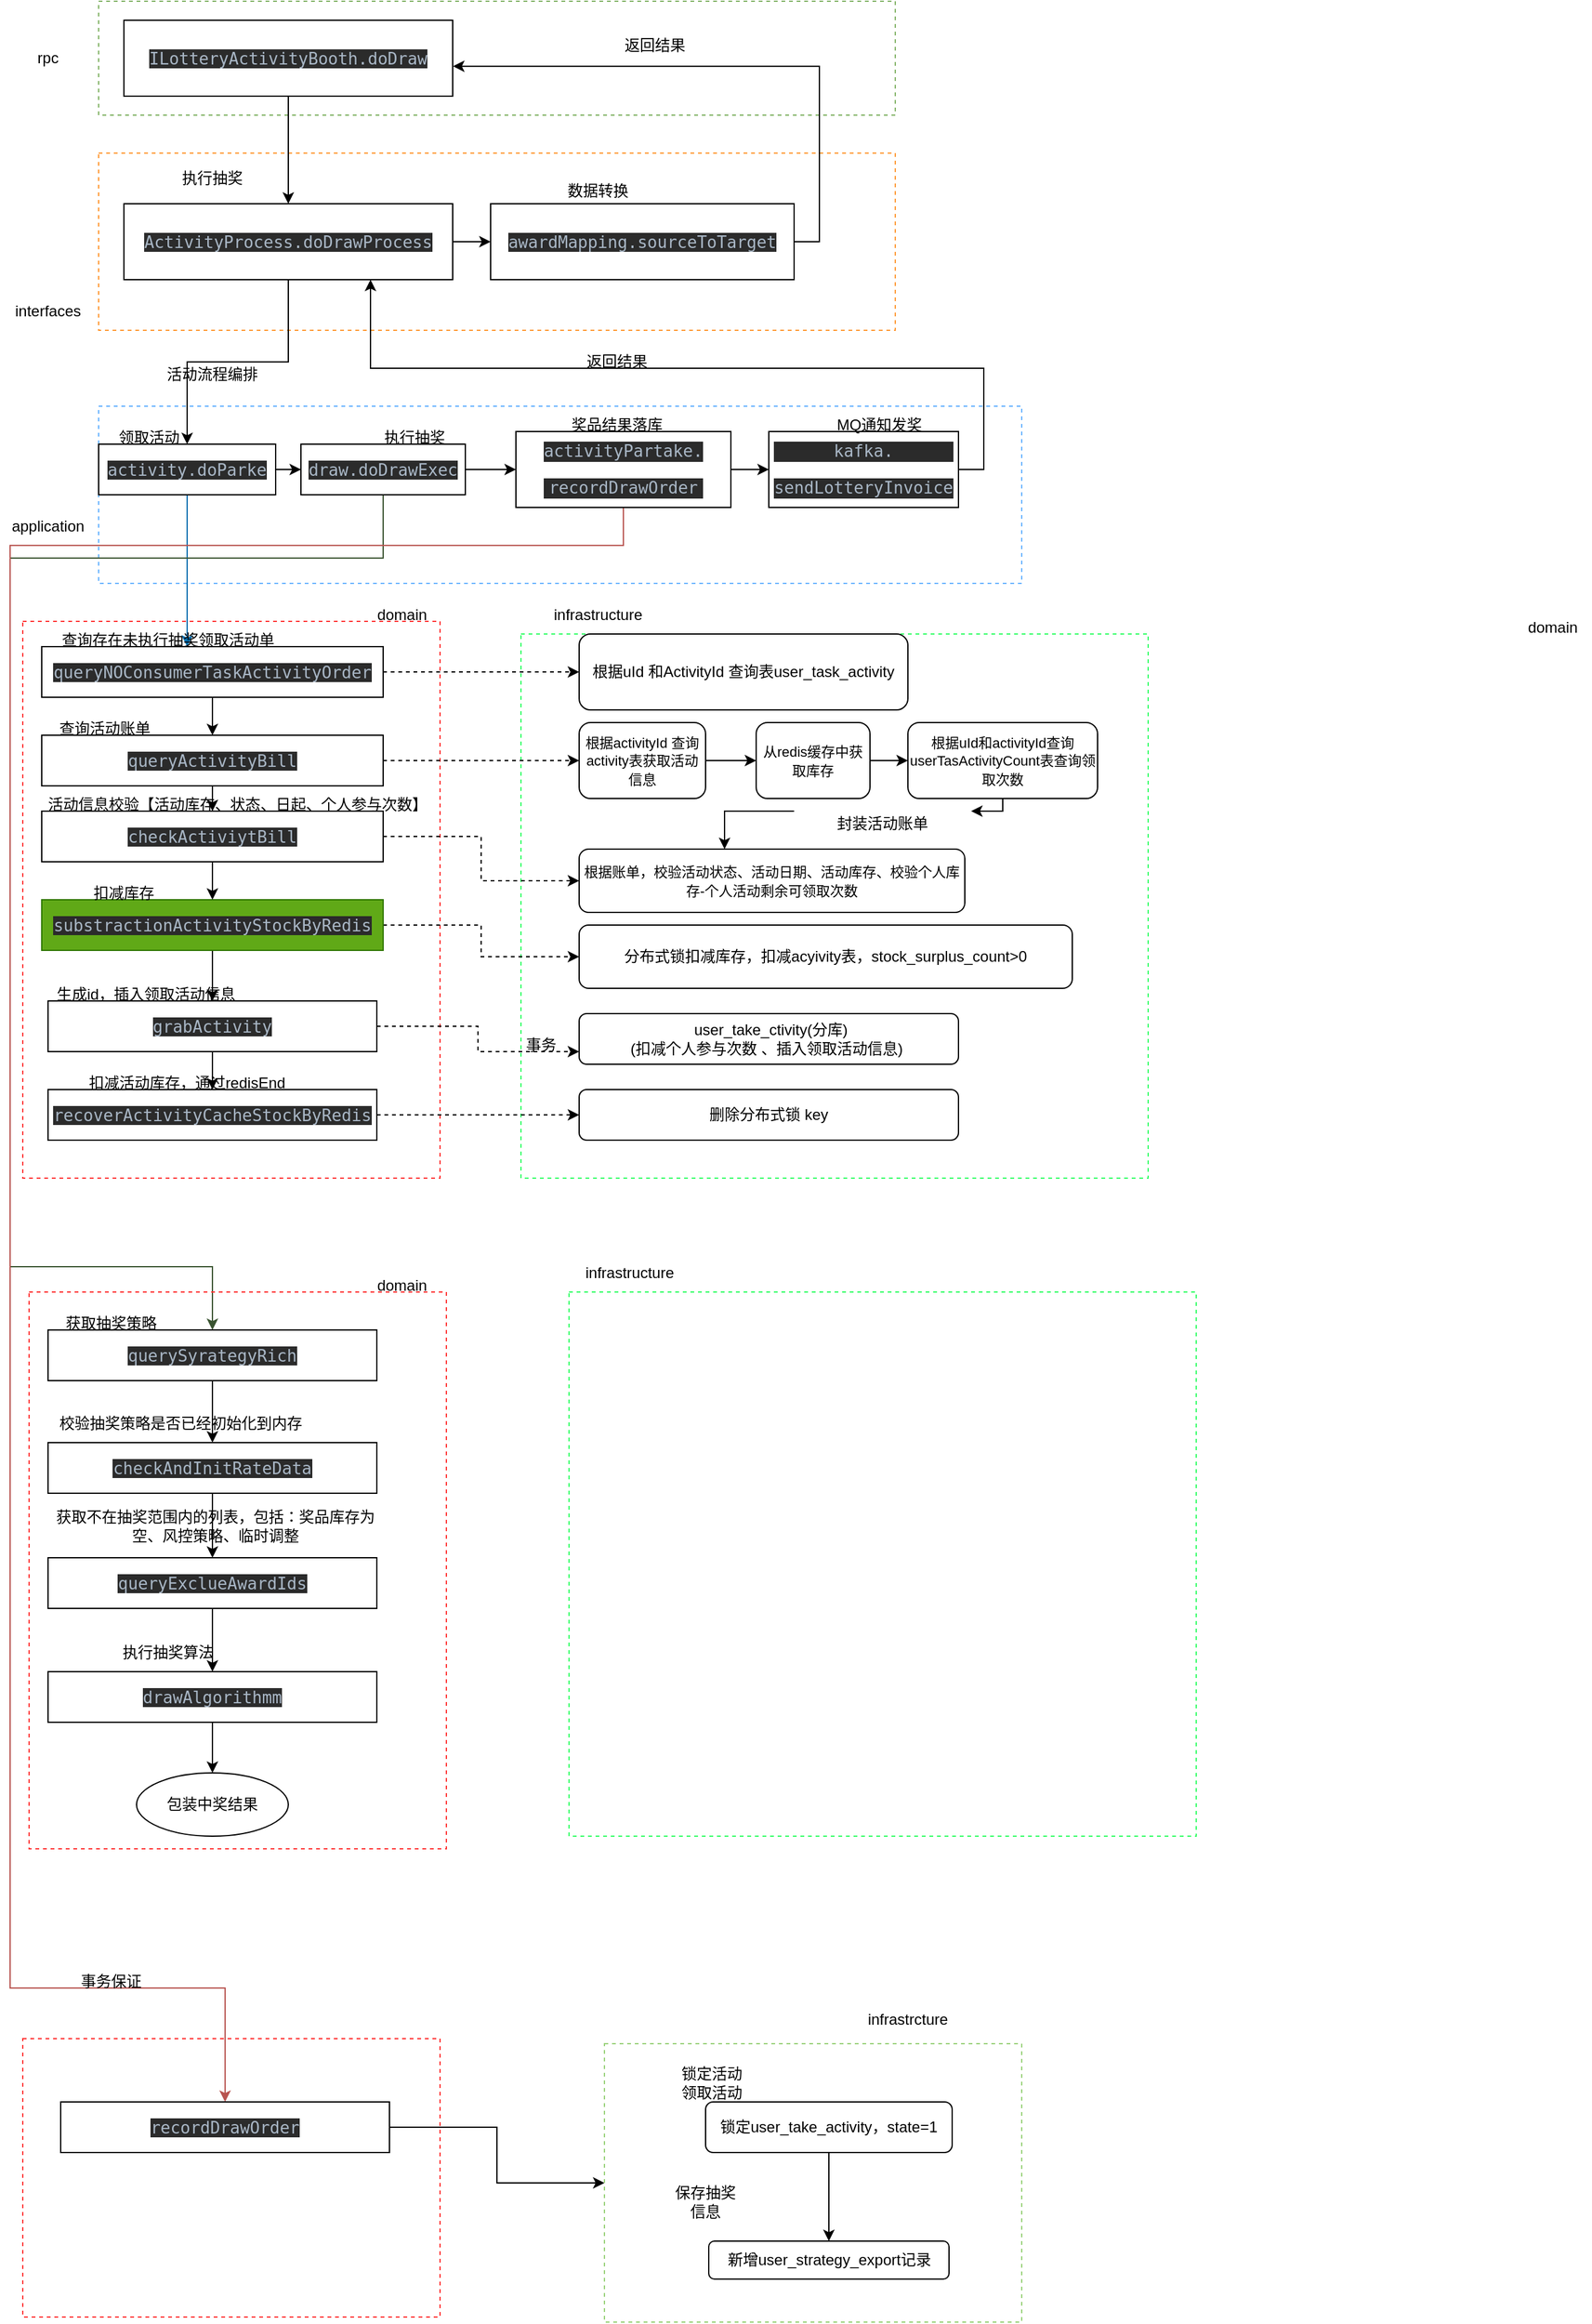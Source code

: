 <mxfile version="21.1.0" type="github">
  <diagram name="Page-1" id="397XtpELp0BZya12UyQO">
    <mxGraphModel dx="934" dy="449" grid="1" gridSize="10" guides="1" tooltips="1" connect="1" arrows="1" fold="1" page="1" pageScale="1" pageWidth="827" pageHeight="1169" math="0" shadow="0">
      <root>
        <mxCell id="0" />
        <mxCell id="1" parent="0" />
        <mxCell id="pDx0QRTIZcKYgERC59iP-1" value="" style="rounded=0;whiteSpace=wrap;html=1;fillColor=none;dashed=1;strokeColor=#82b366;" parent="1" vertex="1">
          <mxGeometry x="80" y="30" width="630" height="90" as="geometry" />
        </mxCell>
        <mxCell id="pDx0QRTIZcKYgERC59iP-2" value="rpc" style="text;html=1;strokeColor=none;fillColor=none;align=center;verticalAlign=middle;whiteSpace=wrap;rounded=0;" parent="1" vertex="1">
          <mxGeometry x="10" y="60" width="60" height="30" as="geometry" />
        </mxCell>
        <mxCell id="pDx0QRTIZcKYgERC59iP-3" value="" style="rounded=0;whiteSpace=wrap;html=1;fillColor=none;dashed=1;strokeColor=#FF9933;" parent="1" vertex="1">
          <mxGeometry x="80" y="150" width="630" height="140" as="geometry" />
        </mxCell>
        <mxCell id="pDx0QRTIZcKYgERC59iP-4" value="interfaces" style="text;html=1;strokeColor=none;fillColor=none;align=center;verticalAlign=middle;whiteSpace=wrap;rounded=0;" parent="1" vertex="1">
          <mxGeometry x="10" y="260" width="60" height="30" as="geometry" />
        </mxCell>
        <mxCell id="pDx0QRTIZcKYgERC59iP-6" value="" style="rounded=0;whiteSpace=wrap;html=1;fillColor=none;dashed=1;strokeColor=#66B2FF;" parent="1" vertex="1">
          <mxGeometry x="80" y="350" width="730" height="140" as="geometry" />
        </mxCell>
        <mxCell id="pDx0QRTIZcKYgERC59iP-7" value="application" style="text;html=1;strokeColor=none;fillColor=none;align=center;verticalAlign=middle;whiteSpace=wrap;rounded=0;" parent="1" vertex="1">
          <mxGeometry x="10" y="430" width="60" height="30" as="geometry" />
        </mxCell>
        <mxCell id="pDx0QRTIZcKYgERC59iP-8" value="" style="rounded=0;whiteSpace=wrap;html=1;fillColor=none;dashed=1;strokeColor=#ff3333;" parent="1" vertex="1">
          <mxGeometry x="20" y="520" width="330" height="440" as="geometry" />
        </mxCell>
        <mxCell id="pDx0QRTIZcKYgERC59iP-9" value="domain" style="text;html=1;strokeColor=none;fillColor=none;align=center;verticalAlign=middle;whiteSpace=wrap;rounded=0;" parent="1" vertex="1">
          <mxGeometry x="290" y="500" width="60" height="30" as="geometry" />
        </mxCell>
        <mxCell id="pDx0QRTIZcKYgERC59iP-10" value="" style="rounded=0;whiteSpace=wrap;html=1;fillColor=none;dashed=1;strokeColor=#33ff66;" parent="1" vertex="1">
          <mxGeometry x="414" y="530" width="496" height="430" as="geometry" />
        </mxCell>
        <mxCell id="pDx0QRTIZcKYgERC59iP-19" value="" style="edgeStyle=orthogonalEdgeStyle;rounded=0;orthogonalLoop=1;jettySize=auto;html=1;" parent="1" source="pDx0QRTIZcKYgERC59iP-12" target="pDx0QRTIZcKYgERC59iP-18" edge="1">
          <mxGeometry relative="1" as="geometry" />
        </mxCell>
        <mxCell id="pDx0QRTIZcKYgERC59iP-28" value="" style="edgeStyle=orthogonalEdgeStyle;rounded=0;orthogonalLoop=1;jettySize=auto;html=1;" parent="1" source="pDx0QRTIZcKYgERC59iP-12" target="pDx0QRTIZcKYgERC59iP-27" edge="1">
          <mxGeometry relative="1" as="geometry" />
        </mxCell>
        <mxCell id="pDx0QRTIZcKYgERC59iP-12" value="&lt;pre style=&quot;border-color: var(--border-color); background-color: rgb(43, 43, 43); color: rgb(169, 183, 198); font-family: &amp;quot;JetBrains Mono&amp;quot;, monospace; font-size: 9.8pt;&quot;&gt;ActivityProcess.doDrawProcess&lt;/pre&gt;" style="rounded=0;whiteSpace=wrap;html=1;" parent="1" vertex="1">
          <mxGeometry x="100" y="190" width="260" height="60" as="geometry" />
        </mxCell>
        <mxCell id="pDx0QRTIZcKYgERC59iP-14" style="edgeStyle=orthogonalEdgeStyle;rounded=0;orthogonalLoop=1;jettySize=auto;html=1;" parent="1" source="pDx0QRTIZcKYgERC59iP-13" target="pDx0QRTIZcKYgERC59iP-12" edge="1">
          <mxGeometry relative="1" as="geometry" />
        </mxCell>
        <mxCell id="pDx0QRTIZcKYgERC59iP-13" value="&lt;pre style=&quot;background-color:#2b2b2b;color:#a9b7c6;font-family:&#39;JetBrains Mono&#39;,monospace;font-size:9.8pt;&quot;&gt;ILotteryActivityBooth.doDraw&lt;/pre&gt;" style="rounded=0;whiteSpace=wrap;html=1;" parent="1" vertex="1">
          <mxGeometry x="100" y="45" width="260" height="60" as="geometry" />
        </mxCell>
        <mxCell id="pDx0QRTIZcKYgERC59iP-23" style="edgeStyle=orthogonalEdgeStyle;rounded=0;orthogonalLoop=1;jettySize=auto;html=1;entryX=1.001;entryY=0.606;entryDx=0;entryDy=0;entryPerimeter=0;" parent="1" source="pDx0QRTIZcKYgERC59iP-18" target="pDx0QRTIZcKYgERC59iP-13" edge="1">
          <mxGeometry relative="1" as="geometry">
            <Array as="points">
              <mxPoint x="650" y="220" />
              <mxPoint x="650" y="81" />
            </Array>
          </mxGeometry>
        </mxCell>
        <mxCell id="pDx0QRTIZcKYgERC59iP-18" value="&lt;pre style=&quot;border-color: var(--border-color); background-color: rgb(43, 43, 43); color: rgb(169, 183, 198); font-family: &amp;quot;JetBrains Mono&amp;quot;, monospace; font-size: 9.8pt;&quot;&gt;awardMapping.sourceToTarget&lt;/pre&gt;" style="whiteSpace=wrap;html=1;rounded=0;" parent="1" vertex="1">
          <mxGeometry x="390" y="190" width="240" height="60" as="geometry" />
        </mxCell>
        <mxCell id="pDx0QRTIZcKYgERC59iP-20" value="执行抽奖" style="text;html=1;strokeColor=none;fillColor=none;align=center;verticalAlign=middle;whiteSpace=wrap;rounded=0;" parent="1" vertex="1">
          <mxGeometry x="140" y="160" width="60" height="20" as="geometry" />
        </mxCell>
        <mxCell id="pDx0QRTIZcKYgERC59iP-21" value="数据转换" style="text;html=1;strokeColor=none;fillColor=none;align=center;verticalAlign=middle;whiteSpace=wrap;rounded=0;" parent="1" vertex="1">
          <mxGeometry x="440" y="170" width="70" height="20" as="geometry" />
        </mxCell>
        <mxCell id="pDx0QRTIZcKYgERC59iP-24" value="返回结果" style="text;html=1;strokeColor=none;fillColor=none;align=center;verticalAlign=middle;whiteSpace=wrap;rounded=0;" parent="1" vertex="1">
          <mxGeometry x="490" y="50" width="60" height="30" as="geometry" />
        </mxCell>
        <mxCell id="pDx0QRTIZcKYgERC59iP-31" value="" style="edgeStyle=orthogonalEdgeStyle;rounded=0;orthogonalLoop=1;jettySize=auto;html=1;" parent="1" source="pDx0QRTIZcKYgERC59iP-27" target="pDx0QRTIZcKYgERC59iP-30" edge="1">
          <mxGeometry relative="1" as="geometry" />
        </mxCell>
        <mxCell id="pDx0QRTIZcKYgERC59iP-55" style="edgeStyle=orthogonalEdgeStyle;rounded=0;orthogonalLoop=1;jettySize=auto;html=1;fillColor=#1ba1e2;strokeColor=#006EAF;" parent="1" source="pDx0QRTIZcKYgERC59iP-27" target="pDx0QRTIZcKYgERC59iP-54" edge="1">
          <mxGeometry relative="1" as="geometry">
            <Array as="points">
              <mxPoint x="150" y="510" />
              <mxPoint x="150" y="510" />
            </Array>
          </mxGeometry>
        </mxCell>
        <mxCell id="pDx0QRTIZcKYgERC59iP-27" value="&lt;pre style=&quot;border-color: var(--border-color); background-color: rgb(43, 43, 43); color: rgb(169, 183, 198); font-family: &amp;quot;JetBrains Mono&amp;quot;, monospace; font-size: 9.8pt;&quot;&gt;activity.doParke&lt;/pre&gt;" style="whiteSpace=wrap;html=1;rounded=0;" parent="1" vertex="1">
          <mxGeometry x="80" y="380" width="140" height="40" as="geometry" />
        </mxCell>
        <mxCell id="pDx0QRTIZcKYgERC59iP-29" value="活动流程编排" style="text;html=1;strokeColor=none;fillColor=none;align=center;verticalAlign=middle;whiteSpace=wrap;rounded=0;" parent="1" vertex="1">
          <mxGeometry x="60" y="310" width="220" height="30" as="geometry" />
        </mxCell>
        <mxCell id="pDx0QRTIZcKYgERC59iP-35" value="" style="edgeStyle=orthogonalEdgeStyle;rounded=0;orthogonalLoop=1;jettySize=auto;html=1;" parent="1" source="pDx0QRTIZcKYgERC59iP-30" target="pDx0QRTIZcKYgERC59iP-34" edge="1">
          <mxGeometry relative="1" as="geometry" />
        </mxCell>
        <mxCell id="pDx0QRTIZcKYgERC59iP-111" style="edgeStyle=orthogonalEdgeStyle;rounded=0;orthogonalLoop=1;jettySize=auto;html=1;fillColor=#6d8764;strokeColor=#3A5431;entryX=0.5;entryY=0;entryDx=0;entryDy=0;" parent="1" source="pDx0QRTIZcKYgERC59iP-30" target="pDx0QRTIZcKYgERC59iP-115" edge="1">
          <mxGeometry relative="1" as="geometry">
            <mxPoint x="170" y="1050" as="targetPoint" />
            <Array as="points">
              <mxPoint x="305" y="470" />
              <mxPoint x="10" y="470" />
              <mxPoint x="10" y="1030" />
              <mxPoint x="170" y="1030" />
            </Array>
          </mxGeometry>
        </mxCell>
        <mxCell id="pDx0QRTIZcKYgERC59iP-30" value="&lt;pre style=&quot;border-color: var(--border-color); background-color: rgb(43, 43, 43); color: rgb(169, 183, 198); font-family: &amp;quot;JetBrains Mono&amp;quot;, monospace; font-size: 9.8pt;&quot;&gt;draw.doDrawExec&lt;/pre&gt;" style="whiteSpace=wrap;html=1;rounded=0;" parent="1" vertex="1">
          <mxGeometry x="240" y="380" width="130" height="40" as="geometry" />
        </mxCell>
        <mxCell id="pDx0QRTIZcKYgERC59iP-37" value="" style="edgeStyle=orthogonalEdgeStyle;rounded=0;orthogonalLoop=1;jettySize=auto;html=1;" parent="1" source="pDx0QRTIZcKYgERC59iP-34" target="pDx0QRTIZcKYgERC59iP-36" edge="1">
          <mxGeometry relative="1" as="geometry" />
        </mxCell>
        <mxCell id="pDx0QRTIZcKYgERC59iP-133" style="edgeStyle=orthogonalEdgeStyle;rounded=0;orthogonalLoop=1;jettySize=auto;html=1;fillColor=#f8cecc;gradientColor=#ea6b66;strokeColor=#b85450;entryX=0.5;entryY=0;entryDx=0;entryDy=0;" parent="1" source="pDx0QRTIZcKYgERC59iP-34" target="pDx0QRTIZcKYgERC59iP-135" edge="1">
          <mxGeometry relative="1" as="geometry">
            <mxPoint x="200" y="1650" as="targetPoint" />
            <Array as="points">
              <mxPoint x="495" y="460" />
              <mxPoint x="10" y="460" />
              <mxPoint x="10" y="1600" />
              <mxPoint x="180" y="1600" />
              <mxPoint x="180" y="1670" />
            </Array>
          </mxGeometry>
        </mxCell>
        <mxCell id="pDx0QRTIZcKYgERC59iP-34" value="&lt;pre style=&quot;border-color: var(--border-color); background-color: rgb(43, 43, 43); color: rgb(169, 183, 198); font-family: &amp;quot;JetBrains Mono&amp;quot;, monospace; font-size: 9.8pt;&quot;&gt;activityPartake.&lt;/pre&gt;&lt;pre style=&quot;border-color: var(--border-color); background-color: rgb(43, 43, 43); color: rgb(169, 183, 198); font-family: &amp;quot;JetBrains Mono&amp;quot;, monospace; font-size: 9.8pt;&quot;&gt;recordDrawOrder&lt;/pre&gt;" style="whiteSpace=wrap;html=1;rounded=0;" parent="1" vertex="1">
          <mxGeometry x="410" y="370" width="170" height="60" as="geometry" />
        </mxCell>
        <mxCell id="pDx0QRTIZcKYgERC59iP-39" style="edgeStyle=orthogonalEdgeStyle;rounded=0;orthogonalLoop=1;jettySize=auto;html=1;entryX=0.75;entryY=1;entryDx=0;entryDy=0;" parent="1" source="pDx0QRTIZcKYgERC59iP-36" target="pDx0QRTIZcKYgERC59iP-12" edge="1">
          <mxGeometry relative="1" as="geometry">
            <Array as="points">
              <mxPoint x="780" y="400" />
              <mxPoint x="780" y="320" />
              <mxPoint x="295" y="320" />
            </Array>
          </mxGeometry>
        </mxCell>
        <mxCell id="pDx0QRTIZcKYgERC59iP-36" value="&lt;pre style=&quot;border-color: var(--border-color); background-color: rgb(43, 43, 43); color: rgb(169, 183, 198); font-family: &amp;quot;JetBrains Mono&amp;quot;, monospace; font-size: 9.8pt;&quot;&gt;kafka.&lt;/pre&gt;&lt;pre style=&quot;border-color: var(--border-color); background-color: rgb(43, 43, 43); color: rgb(169, 183, 198); font-family: &amp;quot;JetBrains Mono&amp;quot;, monospace; font-size: 9.8pt;&quot;&gt;sendLotteryInvoice&lt;/pre&gt;" style="whiteSpace=wrap;html=1;rounded=0;" parent="1" vertex="1">
          <mxGeometry x="610" y="370" width="150" height="60" as="geometry" />
        </mxCell>
        <mxCell id="pDx0QRTIZcKYgERC59iP-41" value="返回结果" style="text;html=1;strokeColor=none;fillColor=none;align=center;verticalAlign=middle;whiteSpace=wrap;rounded=0;" parent="1" vertex="1">
          <mxGeometry x="460" y="300" width="60" height="30" as="geometry" />
        </mxCell>
        <mxCell id="pDx0QRTIZcKYgERC59iP-42" value="领取活动" style="text;html=1;strokeColor=none;fillColor=none;align=center;verticalAlign=middle;whiteSpace=wrap;rounded=0;" parent="1" vertex="1">
          <mxGeometry x="90" y="360" width="60" height="30" as="geometry" />
        </mxCell>
        <mxCell id="pDx0QRTIZcKYgERC59iP-43" value="执行抽奖" style="text;html=1;strokeColor=none;fillColor=none;align=center;verticalAlign=middle;whiteSpace=wrap;rounded=0;" parent="1" vertex="1">
          <mxGeometry x="300" y="360" width="60" height="30" as="geometry" />
        </mxCell>
        <mxCell id="pDx0QRTIZcKYgERC59iP-44" value="奖品结果落库" style="text;html=1;strokeColor=none;fillColor=none;align=center;verticalAlign=middle;whiteSpace=wrap;rounded=0;" parent="1" vertex="1">
          <mxGeometry x="440" y="350" width="100" height="30" as="geometry" />
        </mxCell>
        <mxCell id="pDx0QRTIZcKYgERC59iP-45" value="MQ通知发奖" style="text;html=1;strokeColor=none;fillColor=none;align=center;verticalAlign=middle;whiteSpace=wrap;rounded=0;" parent="1" vertex="1">
          <mxGeometry x="655" y="350" width="85" height="30" as="geometry" />
        </mxCell>
        <mxCell id="pDx0QRTIZcKYgERC59iP-61" style="edgeStyle=orthogonalEdgeStyle;rounded=0;orthogonalLoop=1;jettySize=auto;html=1;entryX=0.5;entryY=0;entryDx=0;entryDy=0;" parent="1" source="pDx0QRTIZcKYgERC59iP-54" target="pDx0QRTIZcKYgERC59iP-56" edge="1">
          <mxGeometry relative="1" as="geometry" />
        </mxCell>
        <mxCell id="pDx0QRTIZcKYgERC59iP-84" style="edgeStyle=orthogonalEdgeStyle;rounded=0;orthogonalLoop=1;jettySize=auto;html=1;entryX=0;entryY=0.5;entryDx=0;entryDy=0;dashed=1;" parent="1" source="pDx0QRTIZcKYgERC59iP-54" target="pDx0QRTIZcKYgERC59iP-83" edge="1">
          <mxGeometry relative="1" as="geometry" />
        </mxCell>
        <mxCell id="pDx0QRTIZcKYgERC59iP-54" value="&lt;pre style=&quot;border-color: var(--border-color); background-color: rgb(43, 43, 43); color: rgb(169, 183, 198); font-family: &amp;quot;JetBrains Mono&amp;quot;, monospace; font-size: 9.8pt;&quot;&gt;queryNOConsumerTaskActivityOrder&lt;/pre&gt;" style="rounded=0;whiteSpace=wrap;html=1;" parent="1" vertex="1">
          <mxGeometry x="35" y="540" width="270" height="40" as="geometry" />
        </mxCell>
        <mxCell id="pDx0QRTIZcKYgERC59iP-66" style="edgeStyle=orthogonalEdgeStyle;rounded=0;orthogonalLoop=1;jettySize=auto;html=1;entryX=0.5;entryY=0;entryDx=0;entryDy=0;" parent="1" source="pDx0QRTIZcKYgERC59iP-56" target="pDx0QRTIZcKYgERC59iP-58" edge="1">
          <mxGeometry relative="1" as="geometry" />
        </mxCell>
        <mxCell id="pDx0QRTIZcKYgERC59iP-86" style="edgeStyle=orthogonalEdgeStyle;rounded=0;orthogonalLoop=1;jettySize=auto;html=1;entryX=0;entryY=0.5;entryDx=0;entryDy=0;dashed=1;" parent="1" source="pDx0QRTIZcKYgERC59iP-56" target="pDx0QRTIZcKYgERC59iP-85" edge="1">
          <mxGeometry relative="1" as="geometry" />
        </mxCell>
        <mxCell id="pDx0QRTIZcKYgERC59iP-56" value="&lt;pre style=&quot;border-color: var(--border-color); background-color: rgb(43, 43, 43); color: rgb(169, 183, 198); font-family: &amp;quot;JetBrains Mono&amp;quot;, monospace; font-size: 9.8pt;&quot;&gt;queryActivityBill&lt;/pre&gt;" style="rounded=0;whiteSpace=wrap;html=1;" parent="1" vertex="1">
          <mxGeometry x="35" y="610" width="270" height="40" as="geometry" />
        </mxCell>
        <mxCell id="pDx0QRTIZcKYgERC59iP-73" value="" style="edgeStyle=orthogonalEdgeStyle;rounded=0;orthogonalLoop=1;jettySize=auto;html=1;" parent="1" source="pDx0QRTIZcKYgERC59iP-57" target="pDx0QRTIZcKYgERC59iP-72" edge="1">
          <mxGeometry relative="1" as="geometry" />
        </mxCell>
        <mxCell id="pDx0QRTIZcKYgERC59iP-101" style="edgeStyle=orthogonalEdgeStyle;rounded=0;orthogonalLoop=1;jettySize=auto;html=1;dashed=1;" parent="1" source="pDx0QRTIZcKYgERC59iP-57" target="pDx0QRTIZcKYgERC59iP-100" edge="1">
          <mxGeometry relative="1" as="geometry" />
        </mxCell>
        <mxCell id="pDx0QRTIZcKYgERC59iP-57" value="&lt;pre style=&quot;border-color: var(--border-color); background-color: rgb(43, 43, 43); color: rgb(169, 183, 198); font-family: &amp;quot;JetBrains Mono&amp;quot;, monospace; font-size: 9.8pt;&quot;&gt;&lt;pre style=&quot;border-color: var(--border-color); font-family: &amp;quot;JetBrains Mono&amp;quot;, monospace; font-size: 9.8pt;&quot;&gt;substractionActivityStockByRedis&lt;/pre&gt;&lt;/pre&gt;" style="rounded=0;whiteSpace=wrap;html=1;fillColor=#60a917;fontColor=#ffffff;strokeColor=#2D7600;" parent="1" vertex="1">
          <mxGeometry x="35" y="740" width="270" height="40" as="geometry" />
        </mxCell>
        <mxCell id="pDx0QRTIZcKYgERC59iP-67" value="" style="edgeStyle=orthogonalEdgeStyle;rounded=0;orthogonalLoop=1;jettySize=auto;html=1;" parent="1" source="pDx0QRTIZcKYgERC59iP-58" target="pDx0QRTIZcKYgERC59iP-57" edge="1">
          <mxGeometry relative="1" as="geometry" />
        </mxCell>
        <mxCell id="pDx0QRTIZcKYgERC59iP-95" style="edgeStyle=orthogonalEdgeStyle;rounded=0;orthogonalLoop=1;jettySize=auto;html=1;entryX=0;entryY=0.5;entryDx=0;entryDy=0;dashed=1;" parent="1" source="pDx0QRTIZcKYgERC59iP-58" target="pDx0QRTIZcKYgERC59iP-94" edge="1">
          <mxGeometry relative="1" as="geometry" />
        </mxCell>
        <mxCell id="pDx0QRTIZcKYgERC59iP-58" value="&lt;pre style=&quot;border-color: var(--border-color); background-color: rgb(43, 43, 43); color: rgb(169, 183, 198); font-family: &amp;quot;JetBrains Mono&amp;quot;, monospace; font-size: 9.8pt;&quot;&gt;checkActiviytBill&lt;/pre&gt;" style="rounded=0;whiteSpace=wrap;html=1;" parent="1" vertex="1">
          <mxGeometry x="35" y="670" width="270" height="40" as="geometry" />
        </mxCell>
        <mxCell id="pDx0QRTIZcKYgERC59iP-68" value="查询存在未执行抽奖领取活动单" style="text;html=1;strokeColor=none;fillColor=none;align=center;verticalAlign=middle;whiteSpace=wrap;rounded=0;" parent="1" vertex="1">
          <mxGeometry x="50" y="520" width="170" height="30" as="geometry" />
        </mxCell>
        <mxCell id="pDx0QRTIZcKYgERC59iP-69" value="查询活动账单" style="text;html=1;strokeColor=none;fillColor=none;align=center;verticalAlign=middle;whiteSpace=wrap;rounded=0;" parent="1" vertex="1">
          <mxGeometry x="30" y="590" width="110" height="30" as="geometry" />
        </mxCell>
        <mxCell id="pDx0QRTIZcKYgERC59iP-70" value="活动信息校验【活动库存、状态、日起、个人参与次数】" style="text;html=1;strokeColor=none;fillColor=none;align=center;verticalAlign=middle;whiteSpace=wrap;rounded=0;" parent="1" vertex="1">
          <mxGeometry x="30" y="650" width="320" height="30" as="geometry" />
        </mxCell>
        <mxCell id="pDx0QRTIZcKYgERC59iP-71" value="扣减库存" style="text;html=1;strokeColor=none;fillColor=none;align=center;verticalAlign=middle;whiteSpace=wrap;rounded=0;" parent="1" vertex="1">
          <mxGeometry x="70" y="720" width="60" height="30" as="geometry" />
        </mxCell>
        <mxCell id="pDx0QRTIZcKYgERC59iP-76" value="" style="edgeStyle=orthogonalEdgeStyle;rounded=0;orthogonalLoop=1;jettySize=auto;html=1;" parent="1" source="pDx0QRTIZcKYgERC59iP-72" target="pDx0QRTIZcKYgERC59iP-75" edge="1">
          <mxGeometry relative="1" as="geometry" />
        </mxCell>
        <mxCell id="pDx0QRTIZcKYgERC59iP-104" style="edgeStyle=orthogonalEdgeStyle;rounded=0;orthogonalLoop=1;jettySize=auto;html=1;entryX=0;entryY=0.75;entryDx=0;entryDy=0;dashed=1;" parent="1" source="pDx0QRTIZcKYgERC59iP-72" target="pDx0QRTIZcKYgERC59iP-103" edge="1">
          <mxGeometry relative="1" as="geometry" />
        </mxCell>
        <mxCell id="pDx0QRTIZcKYgERC59iP-72" value="&lt;pre style=&quot;border-color: var(--border-color); color: rgb(169, 183, 198); font-size: 9.8pt; font-family: &amp;quot;JetBrains Mono&amp;quot;, monospace;&quot;&gt;&lt;pre style=&quot;border-color: var(--border-color); background-color: rgb(43, 43, 43); font-family: &amp;quot;JetBrains Mono&amp;quot;, monospace; font-size: 9.8pt;&quot;&gt;grabActivity&lt;/pre&gt;&lt;/pre&gt;" style="whiteSpace=wrap;html=1;rounded=0;" parent="1" vertex="1">
          <mxGeometry x="40" y="820" width="260" height="40" as="geometry" />
        </mxCell>
        <mxCell id="pDx0QRTIZcKYgERC59iP-74" value="生成id，插入领取活动信息" style="text;html=1;strokeColor=none;fillColor=none;align=center;verticalAlign=middle;whiteSpace=wrap;rounded=0;" parent="1" vertex="1">
          <mxGeometry x="35" y="800" width="165" height="30" as="geometry" />
        </mxCell>
        <mxCell id="pDx0QRTIZcKYgERC59iP-107" style="edgeStyle=orthogonalEdgeStyle;rounded=0;orthogonalLoop=1;jettySize=auto;html=1;dashed=1;" parent="1" source="pDx0QRTIZcKYgERC59iP-75" target="pDx0QRTIZcKYgERC59iP-106" edge="1">
          <mxGeometry relative="1" as="geometry" />
        </mxCell>
        <mxCell id="pDx0QRTIZcKYgERC59iP-75" value="&lt;pre style=&quot;border-color: var(--border-color); color: rgb(169, 183, 198); font-size: 9.8pt; font-style: normal; font-variant-ligatures: normal; font-variant-caps: normal; font-weight: 400; letter-spacing: normal; orphans: 2; text-align: center; text-indent: 0px; text-transform: none; widows: 2; word-spacing: 0px; -webkit-text-stroke-width: 0px; text-decoration-thickness: initial; text-decoration-style: initial; text-decoration-color: initial; background-color: rgb(43, 43, 43); font-family: &amp;quot;JetBrains Mono&amp;quot;, monospace;&quot;&gt;recoverActivityCacheStockByRedis&lt;/pre&gt;" style="whiteSpace=wrap;html=1;rounded=0;" parent="1" vertex="1">
          <mxGeometry x="40" y="890" width="260" height="40" as="geometry" />
        </mxCell>
        <mxCell id="pDx0QRTIZcKYgERC59iP-77" value="扣减活动库存，通过redisEnd" style="text;html=1;strokeColor=none;fillColor=none;align=center;verticalAlign=middle;whiteSpace=wrap;rounded=0;" parent="1" vertex="1">
          <mxGeometry x="60" y="870" width="180" height="30" as="geometry" />
        </mxCell>
        <mxCell id="pDx0QRTIZcKYgERC59iP-80" value="infrastructure" style="text;html=1;strokeColor=none;fillColor=none;align=center;verticalAlign=middle;whiteSpace=wrap;rounded=0;" parent="1" vertex="1">
          <mxGeometry x="430" y="500" width="90" height="30" as="geometry" />
        </mxCell>
        <mxCell id="pDx0QRTIZcKYgERC59iP-83" value="根据uId 和ActivityId 查询表user_task_activity" style="rounded=1;whiteSpace=wrap;html=1;" parent="1" vertex="1">
          <mxGeometry x="460" y="530" width="260" height="60" as="geometry" />
        </mxCell>
        <mxCell id="pDx0QRTIZcKYgERC59iP-90" value="" style="edgeStyle=orthogonalEdgeStyle;rounded=0;orthogonalLoop=1;jettySize=auto;html=1;" parent="1" source="pDx0QRTIZcKYgERC59iP-85" target="pDx0QRTIZcKYgERC59iP-87" edge="1">
          <mxGeometry relative="1" as="geometry" />
        </mxCell>
        <mxCell id="pDx0QRTIZcKYgERC59iP-85" value="&lt;span style=&quot;font-size: 11px;&quot;&gt;根据activityId 查询activity表获取活动信息&lt;/span&gt;" style="rounded=1;whiteSpace=wrap;html=1;" parent="1" vertex="1">
          <mxGeometry x="460" y="600" width="100" height="60" as="geometry" />
        </mxCell>
        <mxCell id="pDx0QRTIZcKYgERC59iP-92" value="" style="edgeStyle=orthogonalEdgeStyle;rounded=0;orthogonalLoop=1;jettySize=auto;html=1;" parent="1" source="pDx0QRTIZcKYgERC59iP-87" target="pDx0QRTIZcKYgERC59iP-91" edge="1">
          <mxGeometry relative="1" as="geometry" />
        </mxCell>
        <mxCell id="pDx0QRTIZcKYgERC59iP-87" value="&lt;span style=&quot;font-size: 11px;&quot;&gt;从redis缓存中获取库存&lt;/span&gt;" style="rounded=1;whiteSpace=wrap;html=1;" parent="1" vertex="1">
          <mxGeometry x="600" y="600" width="90" height="60" as="geometry" />
        </mxCell>
        <mxCell id="pDx0QRTIZcKYgERC59iP-96" style="edgeStyle=orthogonalEdgeStyle;rounded=0;orthogonalLoop=1;jettySize=auto;html=1;" parent="1" source="pDx0QRTIZcKYgERC59iP-97" target="pDx0QRTIZcKYgERC59iP-94" edge="1">
          <mxGeometry relative="1" as="geometry">
            <Array as="points">
              <mxPoint x="575" y="670" />
            </Array>
          </mxGeometry>
        </mxCell>
        <mxCell id="pDx0QRTIZcKYgERC59iP-91" value="&lt;span style=&quot;font-size: 11px;&quot;&gt;根据uId和activityId查询userTasActivityCount表查询领取次数&lt;/span&gt;" style="rounded=1;whiteSpace=wrap;html=1;" parent="1" vertex="1">
          <mxGeometry x="720" y="600" width="150" height="60" as="geometry" />
        </mxCell>
        <mxCell id="pDx0QRTIZcKYgERC59iP-94" value="&lt;span style=&quot;font-size: 11px;&quot;&gt;根据账单，校验活动状态、活动日期、活动库存、校验个人库存-个人活动剩余可领取次数&lt;/span&gt;" style="rounded=1;whiteSpace=wrap;html=1;" parent="1" vertex="1">
          <mxGeometry x="460" y="700" width="305" height="50" as="geometry" />
        </mxCell>
        <mxCell id="pDx0QRTIZcKYgERC59iP-98" value="" style="edgeStyle=orthogonalEdgeStyle;rounded=0;orthogonalLoop=1;jettySize=auto;html=1;" parent="1" source="pDx0QRTIZcKYgERC59iP-91" target="pDx0QRTIZcKYgERC59iP-97" edge="1">
          <mxGeometry relative="1" as="geometry">
            <mxPoint x="795" y="660" as="sourcePoint" />
            <mxPoint x="575" y="690" as="targetPoint" />
            <Array as="points">
              <mxPoint x="795" y="670" />
            </Array>
          </mxGeometry>
        </mxCell>
        <mxCell id="pDx0QRTIZcKYgERC59iP-97" value="封装活动账单" style="text;html=1;strokeColor=none;fillColor=none;align=center;verticalAlign=middle;whiteSpace=wrap;rounded=0;" parent="1" vertex="1">
          <mxGeometry x="630" y="670" width="140" height="20" as="geometry" />
        </mxCell>
        <mxCell id="pDx0QRTIZcKYgERC59iP-100" value="分布式锁扣减库存，扣减acyivity表，stock_surplus_count&amp;gt;0" style="rounded=1;whiteSpace=wrap;html=1;" parent="1" vertex="1">
          <mxGeometry x="460" y="760" width="390" height="50" as="geometry" />
        </mxCell>
        <mxCell id="pDx0QRTIZcKYgERC59iP-103" value="&amp;nbsp;user_take_ctivity(分库)&lt;br&gt;(扣减个人参与次数 、插入领取活动信息)&amp;nbsp;" style="rounded=1;whiteSpace=wrap;html=1;" parent="1" vertex="1">
          <mxGeometry x="460" y="830" width="300" height="40" as="geometry" />
        </mxCell>
        <mxCell id="pDx0QRTIZcKYgERC59iP-106" value="删除分布式锁 key" style="rounded=1;whiteSpace=wrap;html=1;" parent="1" vertex="1">
          <mxGeometry x="460" y="890" width="300" height="40" as="geometry" />
        </mxCell>
        <mxCell id="pDx0QRTIZcKYgERC59iP-110" value="" style="rounded=0;whiteSpace=wrap;html=1;fillColor=none;dashed=1;strokeColor=#ff3333;" parent="1" vertex="1">
          <mxGeometry x="25" y="1050" width="330" height="440" as="geometry" />
        </mxCell>
        <mxCell id="pDx0QRTIZcKYgERC59iP-114" value="domain" style="text;html=1;strokeColor=none;fillColor=none;align=center;verticalAlign=middle;whiteSpace=wrap;rounded=0;" parent="1" vertex="1">
          <mxGeometry x="290" y="1030" width="60" height="30" as="geometry" />
        </mxCell>
        <mxCell id="pDx0QRTIZcKYgERC59iP-123" value="" style="edgeStyle=orthogonalEdgeStyle;rounded=0;orthogonalLoop=1;jettySize=auto;html=1;" parent="1" source="pDx0QRTIZcKYgERC59iP-115" target="pDx0QRTIZcKYgERC59iP-117" edge="1">
          <mxGeometry relative="1" as="geometry" />
        </mxCell>
        <mxCell id="pDx0QRTIZcKYgERC59iP-115" value="&lt;pre style=&quot;border-color: var(--border-color); color: rgb(169, 183, 198); font-size: 9.8pt; font-style: normal; font-variant-ligatures: normal; font-variant-caps: normal; font-weight: 400; letter-spacing: normal; orphans: 2; text-align: center; text-indent: 0px; text-transform: none; widows: 2; word-spacing: 0px; -webkit-text-stroke-width: 0px; text-decoration-thickness: initial; text-decoration-style: initial; text-decoration-color: initial; background-color: rgb(43, 43, 43); font-family: &amp;quot;JetBrains Mono&amp;quot;, monospace;&quot;&gt;querySyrategyRich&lt;/pre&gt;" style="whiteSpace=wrap;html=1;rounded=0;" parent="1" vertex="1">
          <mxGeometry x="40" y="1080" width="260" height="40" as="geometry" />
        </mxCell>
        <mxCell id="pDx0QRTIZcKYgERC59iP-124" value="" style="edgeStyle=orthogonalEdgeStyle;rounded=0;orthogonalLoop=1;jettySize=auto;html=1;" parent="1" source="pDx0QRTIZcKYgERC59iP-117" target="pDx0QRTIZcKYgERC59iP-118" edge="1">
          <mxGeometry relative="1" as="geometry" />
        </mxCell>
        <mxCell id="pDx0QRTIZcKYgERC59iP-117" value="&lt;pre style=&quot;border-color: var(--border-color); color: rgb(169, 183, 198); font-size: 9.8pt; font-style: normal; font-variant-ligatures: normal; font-variant-caps: normal; font-weight: 400; letter-spacing: normal; orphans: 2; text-align: center; text-indent: 0px; text-transform: none; widows: 2; word-spacing: 0px; -webkit-text-stroke-width: 0px; text-decoration-thickness: initial; text-decoration-style: initial; text-decoration-color: initial; background-color: rgb(43, 43, 43); font-family: &amp;quot;JetBrains Mono&amp;quot;, monospace;&quot;&gt;checkAndInitRateData&lt;/pre&gt;" style="whiteSpace=wrap;html=1;rounded=0;" parent="1" vertex="1">
          <mxGeometry x="40" y="1169" width="260" height="40" as="geometry" />
        </mxCell>
        <mxCell id="pDx0QRTIZcKYgERC59iP-125" value="" style="edgeStyle=orthogonalEdgeStyle;rounded=0;orthogonalLoop=1;jettySize=auto;html=1;" parent="1" source="pDx0QRTIZcKYgERC59iP-118" target="pDx0QRTIZcKYgERC59iP-119" edge="1">
          <mxGeometry relative="1" as="geometry" />
        </mxCell>
        <mxCell id="pDx0QRTIZcKYgERC59iP-118" value="&lt;pre style=&quot;border-color: var(--border-color); color: rgb(169, 183, 198); font-size: 9.8pt; font-style: normal; font-variant-ligatures: normal; font-variant-caps: normal; font-weight: 400; letter-spacing: normal; orphans: 2; text-align: center; text-indent: 0px; text-transform: none; widows: 2; word-spacing: 0px; -webkit-text-stroke-width: 0px; text-decoration-thickness: initial; text-decoration-style: initial; text-decoration-color: initial; background-color: rgb(43, 43, 43); font-family: &amp;quot;JetBrains Mono&amp;quot;, monospace;&quot;&gt;queryExclueAwardIds&lt;/pre&gt;" style="whiteSpace=wrap;html=1;rounded=0;" parent="1" vertex="1">
          <mxGeometry x="40" y="1260" width="260" height="40" as="geometry" />
        </mxCell>
        <mxCell id="pDx0QRTIZcKYgERC59iP-130" value="" style="edgeStyle=orthogonalEdgeStyle;rounded=0;orthogonalLoop=1;jettySize=auto;html=1;" parent="1" source="pDx0QRTIZcKYgERC59iP-119" target="pDx0QRTIZcKYgERC59iP-129" edge="1">
          <mxGeometry relative="1" as="geometry" />
        </mxCell>
        <mxCell id="pDx0QRTIZcKYgERC59iP-119" value="&lt;pre style=&quot;border-color: var(--border-color); color: rgb(169, 183, 198); font-size: 9.8pt; font-style: normal; font-variant-ligatures: normal; font-variant-caps: normal; font-weight: 400; letter-spacing: normal; orphans: 2; text-align: center; text-indent: 0px; text-transform: none; widows: 2; word-spacing: 0px; -webkit-text-stroke-width: 0px; text-decoration-thickness: initial; text-decoration-style: initial; text-decoration-color: initial; background-color: rgb(43, 43, 43); font-family: &amp;quot;JetBrains Mono&amp;quot;, monospace;&quot;&gt;drawAlgorithmm&lt;/pre&gt;" style="whiteSpace=wrap;html=1;rounded=0;" parent="1" vertex="1">
          <mxGeometry x="40" y="1350" width="260" height="40" as="geometry" />
        </mxCell>
        <mxCell id="pDx0QRTIZcKYgERC59iP-120" value="获取抽奖策略" style="text;html=1;strokeColor=none;fillColor=none;align=center;verticalAlign=middle;whiteSpace=wrap;rounded=0;" parent="1" vertex="1">
          <mxGeometry x="35" y="1060" width="110" height="30" as="geometry" />
        </mxCell>
        <mxCell id="pDx0QRTIZcKYgERC59iP-122" value="校验抽奖策略是否已经初始化到内存" style="text;html=1;strokeColor=none;fillColor=none;align=center;verticalAlign=middle;whiteSpace=wrap;rounded=0;" parent="1" vertex="1">
          <mxGeometry x="30" y="1139" width="230" height="30" as="geometry" />
        </mxCell>
        <mxCell id="pDx0QRTIZcKYgERC59iP-126" value="获取不在抽奖范围内的列表，包括：奖品库存为空、风控策略、临时调整" style="text;html=1;strokeColor=none;fillColor=none;align=center;verticalAlign=middle;whiteSpace=wrap;rounded=0;" parent="1" vertex="1">
          <mxGeometry x="35" y="1220" width="275" height="30" as="geometry" />
        </mxCell>
        <mxCell id="pDx0QRTIZcKYgERC59iP-127" value="执行抽奖算法" style="text;html=1;strokeColor=none;fillColor=none;align=center;verticalAlign=middle;whiteSpace=wrap;rounded=0;" parent="1" vertex="1">
          <mxGeometry x="70" y="1320" width="130" height="30" as="geometry" />
        </mxCell>
        <mxCell id="pDx0QRTIZcKYgERC59iP-129" value="包装中奖结果" style="ellipse;whiteSpace=wrap;html=1;" parent="1" vertex="1">
          <mxGeometry x="110" y="1430" width="120" height="50" as="geometry" />
        </mxCell>
        <mxCell id="pDx0QRTIZcKYgERC59iP-131" value="" style="rounded=0;whiteSpace=wrap;html=1;fillColor=none;dashed=1;strokeColor=#ff3333;" parent="1" vertex="1">
          <mxGeometry x="20" y="1640" width="330" height="220" as="geometry" />
        </mxCell>
        <mxCell id="pDx0QRTIZcKYgERC59iP-132" value="domain" style="text;html=1;strokeColor=none;fillColor=none;align=center;verticalAlign=middle;whiteSpace=wrap;rounded=0;" parent="1" vertex="1">
          <mxGeometry x="1200" y="510" width="60" height="30" as="geometry" />
        </mxCell>
        <mxCell id="pDx0QRTIZcKYgERC59iP-151" style="edgeStyle=orthogonalEdgeStyle;rounded=0;orthogonalLoop=1;jettySize=auto;html=1;" parent="1" source="pDx0QRTIZcKYgERC59iP-135" target="pDx0QRTIZcKYgERC59iP-145" edge="1">
          <mxGeometry relative="1" as="geometry" />
        </mxCell>
        <mxCell id="pDx0QRTIZcKYgERC59iP-135" value="&lt;pre style=&quot;border-color: var(--border-color); color: rgb(169, 183, 198); font-size: 9.8pt; font-style: normal; font-variant-ligatures: normal; font-variant-caps: normal; font-weight: 400; letter-spacing: normal; orphans: 2; text-align: center; text-indent: 0px; text-transform: none; widows: 2; word-spacing: 0px; -webkit-text-stroke-width: 0px; text-decoration-thickness: initial; text-decoration-style: initial; text-decoration-color: initial; background-color: rgb(43, 43, 43); font-family: &amp;quot;JetBrains Mono&amp;quot;, monospace;&quot;&gt;recordDrawOrder&lt;/pre&gt;" style="whiteSpace=wrap;html=1;rounded=0;" parent="1" vertex="1">
          <mxGeometry x="50" y="1690" width="260" height="40" as="geometry" />
        </mxCell>
        <mxCell id="pDx0QRTIZcKYgERC59iP-139" value="infrastrcture" style="text;html=1;strokeColor=none;fillColor=none;align=center;verticalAlign=middle;whiteSpace=wrap;rounded=0;" parent="1" vertex="1">
          <mxGeometry x="690" y="1610" width="60" height="30" as="geometry" />
        </mxCell>
        <mxCell id="pDx0QRTIZcKYgERC59iP-140" value="事务保证" style="text;html=1;strokeColor=none;fillColor=none;align=center;verticalAlign=middle;whiteSpace=wrap;rounded=0;" parent="1" vertex="1">
          <mxGeometry x="60" y="1580" width="60" height="30" as="geometry" />
        </mxCell>
        <mxCell id="pDx0QRTIZcKYgERC59iP-144" value="事务" style="text;html=1;strokeColor=none;fillColor=none;align=center;verticalAlign=middle;whiteSpace=wrap;rounded=0;" parent="1" vertex="1">
          <mxGeometry x="400" y="840" width="60" height="30" as="geometry" />
        </mxCell>
        <mxCell id="pDx0QRTIZcKYgERC59iP-145" value="" style="rounded=0;whiteSpace=wrap;html=1;fillColor=none;dashed=1;strokeColor=#97D077;" parent="1" vertex="1">
          <mxGeometry x="480" y="1644" width="330" height="220" as="geometry" />
        </mxCell>
        <mxCell id="pDx0QRTIZcKYgERC59iP-149" value="锁定活动领取活动" style="text;html=1;strokeColor=none;fillColor=none;align=center;verticalAlign=middle;whiteSpace=wrap;rounded=0;" parent="1" vertex="1">
          <mxGeometry x="535" y="1660" width="60" height="30" as="geometry" />
        </mxCell>
        <mxCell id="pDx0QRTIZcKYgERC59iP-150" value="保存抽奖信息" style="text;html=1;strokeColor=none;fillColor=none;align=center;verticalAlign=middle;whiteSpace=wrap;rounded=0;" parent="1" vertex="1">
          <mxGeometry x="530" y="1754" width="60" height="30" as="geometry" />
        </mxCell>
        <mxCell id="pDx0QRTIZcKYgERC59iP-156" value="" style="edgeStyle=orthogonalEdgeStyle;rounded=0;orthogonalLoop=1;jettySize=auto;html=1;" parent="1" source="pDx0QRTIZcKYgERC59iP-154" target="pDx0QRTIZcKYgERC59iP-155" edge="1">
          <mxGeometry relative="1" as="geometry" />
        </mxCell>
        <mxCell id="pDx0QRTIZcKYgERC59iP-154" value="锁定user_take_activity，state=1" style="rounded=1;whiteSpace=wrap;html=1;" parent="1" vertex="1">
          <mxGeometry x="560" y="1690" width="195" height="40" as="geometry" />
        </mxCell>
        <mxCell id="pDx0QRTIZcKYgERC59iP-155" value="新增user_strategy_export记录" style="whiteSpace=wrap;html=1;rounded=1;" parent="1" vertex="1">
          <mxGeometry x="562.5" y="1800" width="190" height="30" as="geometry" />
        </mxCell>
        <mxCell id="eVnzq9drvpG-ZcvxeLdb-1" value="" style="rounded=0;whiteSpace=wrap;html=1;fillColor=none;dashed=1;strokeColor=#33ff66;" vertex="1" parent="1">
          <mxGeometry x="452" y="1050" width="496" height="430" as="geometry" />
        </mxCell>
        <mxCell id="eVnzq9drvpG-ZcvxeLdb-2" value="infrastructure" style="text;html=1;strokeColor=none;fillColor=none;align=center;verticalAlign=middle;whiteSpace=wrap;rounded=0;" vertex="1" parent="1">
          <mxGeometry x="470" y="1020" width="60" height="30" as="geometry" />
        </mxCell>
      </root>
    </mxGraphModel>
  </diagram>
</mxfile>
